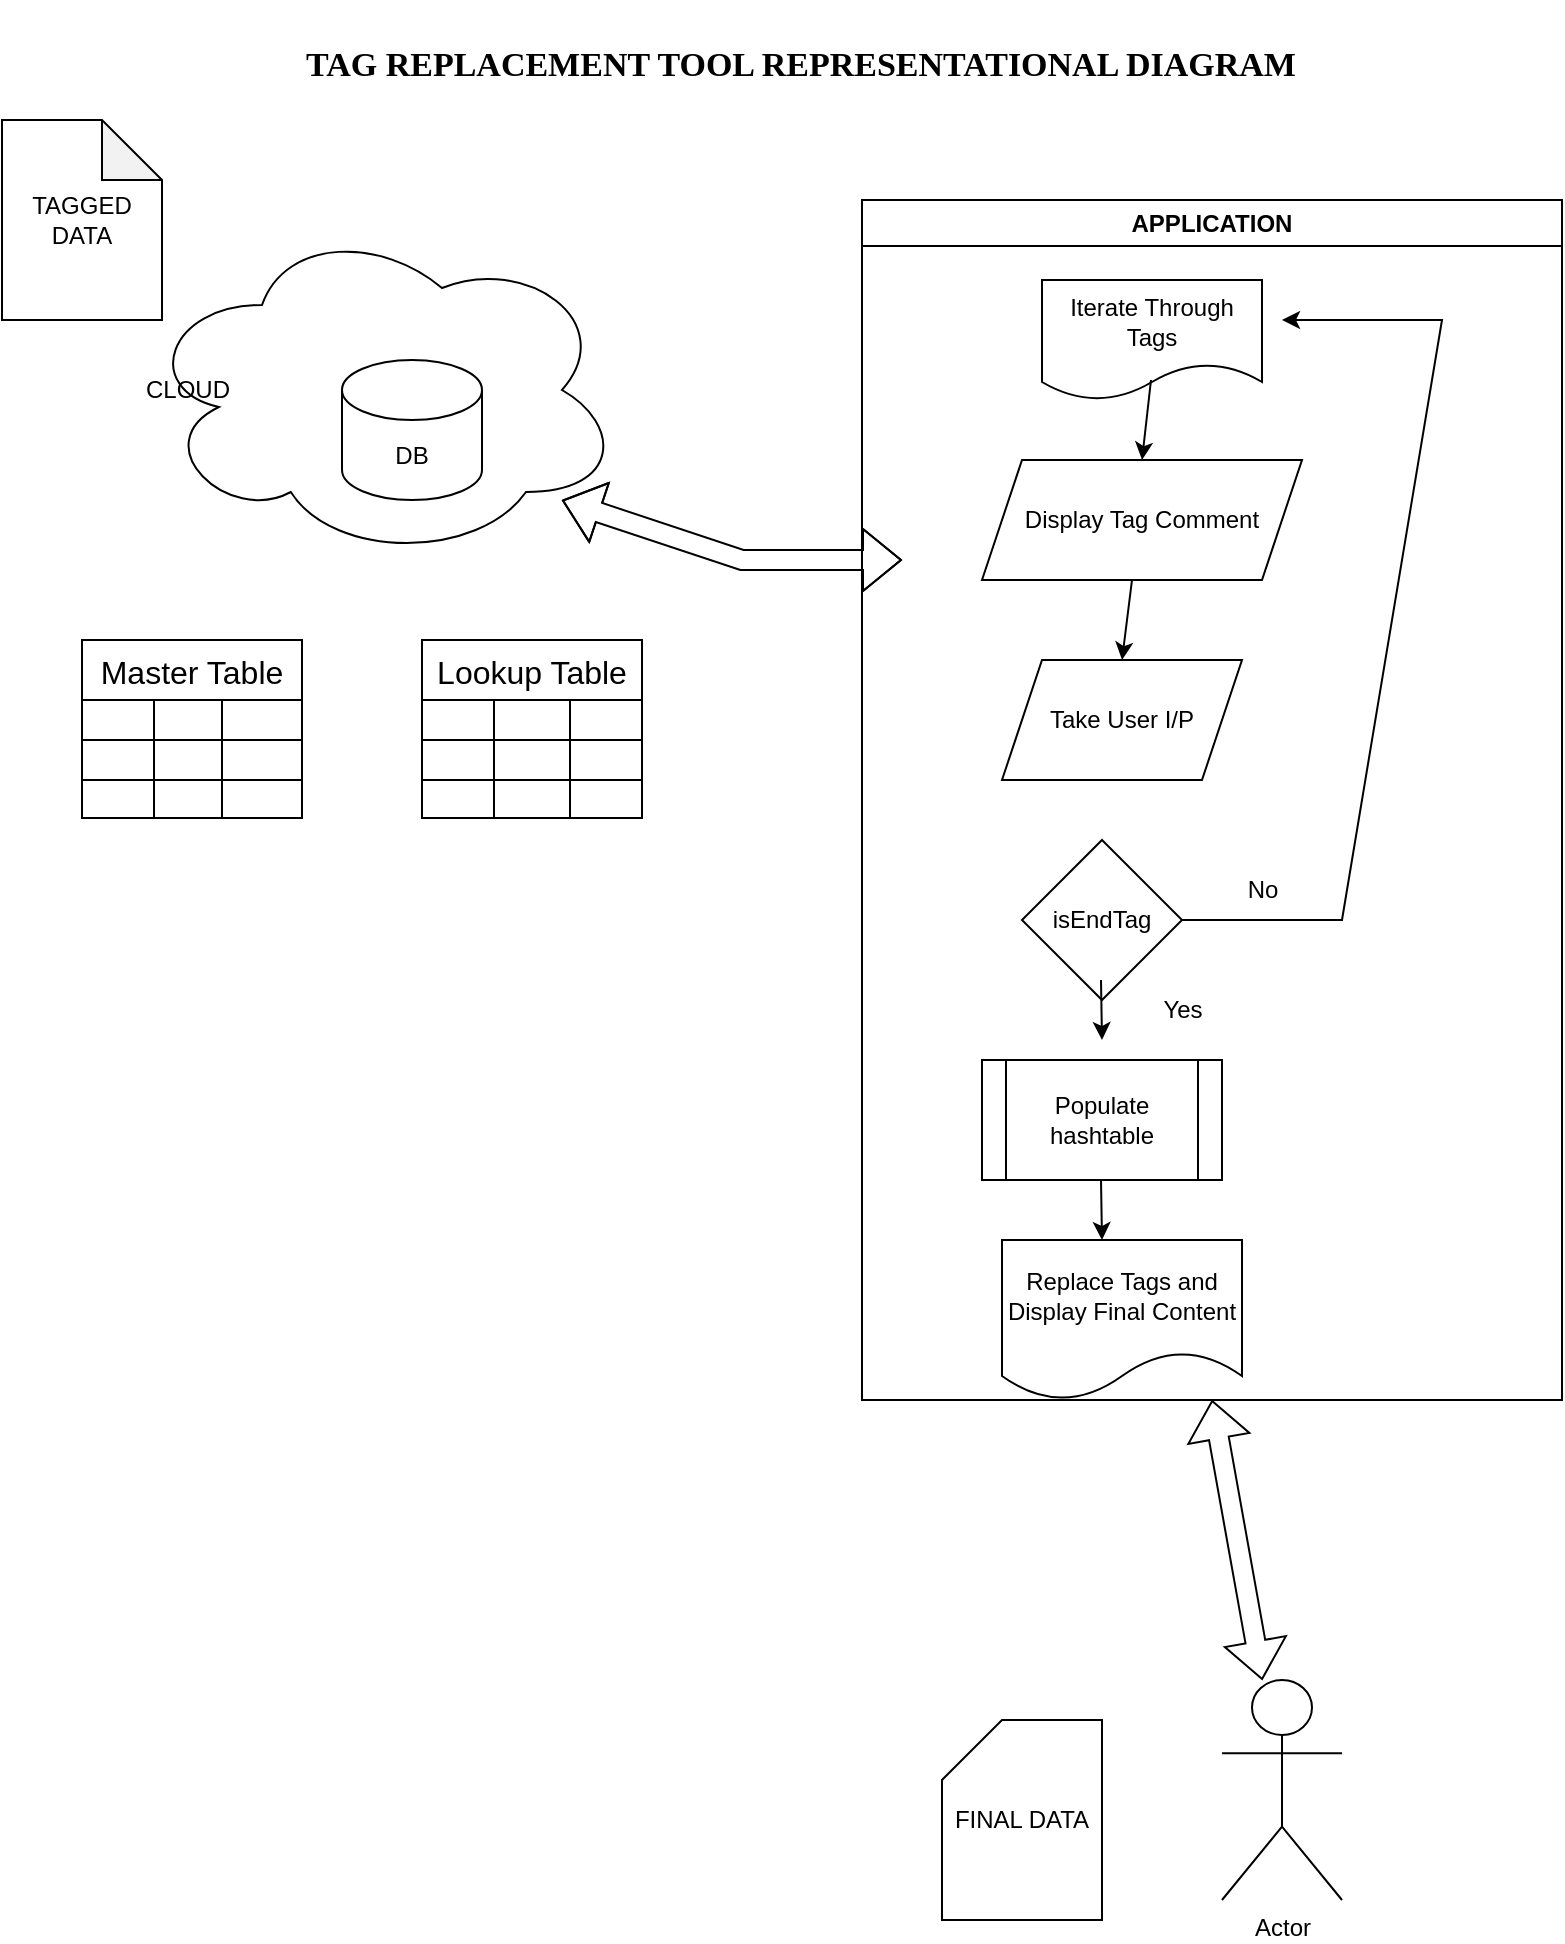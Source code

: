 <mxfile version="26.2.5">
  <diagram name="Page-1" id="b9MQAq3G-YwtCbmIQPJZ">
    <mxGraphModel dx="1556" dy="904" grid="1" gridSize="10" guides="1" tooltips="1" connect="1" arrows="1" fold="1" page="1" pageScale="1" pageWidth="850" pageHeight="1100" math="0" shadow="0">
      <root>
        <mxCell id="0" />
        <mxCell id="1" parent="0" />
        <mxCell id="V3eCF3sffz6E1XjTLxn0-2" value="Actor" style="shape=umlActor;verticalLabelPosition=bottom;verticalAlign=top;html=1;outlineConnect=0;" parent="1" vertex="1">
          <mxGeometry x="620" y="850" width="60" height="110" as="geometry" />
        </mxCell>
        <mxCell id="V3eCF3sffz6E1XjTLxn0-3" value="CLOUD" style="ellipse;shape=cloud;whiteSpace=wrap;html=1;align=left;" parent="1" vertex="1">
          <mxGeometry x="80" y="120" width="240" height="170" as="geometry" />
        </mxCell>
        <mxCell id="V3eCF3sffz6E1XjTLxn0-1" value="DB" style="shape=cylinder3;whiteSpace=wrap;html=1;boundedLbl=1;backgroundOutline=1;size=15;" parent="1" vertex="1">
          <mxGeometry x="180" y="190" width="70" height="70" as="geometry" />
        </mxCell>
        <mxCell id="V3eCF3sffz6E1XjTLxn0-4" value="" style="shape=flexArrow;endArrow=classic;startArrow=classic;html=1;rounded=0;entryX=0.875;entryY=0.824;entryDx=0;entryDy=0;entryPerimeter=0;" parent="1" target="V3eCF3sffz6E1XjTLxn0-3" edge="1">
          <mxGeometry width="100" height="100" relative="1" as="geometry">
            <mxPoint x="460" y="290" as="sourcePoint" />
            <mxPoint x="425" y="250" as="targetPoint" />
            <Array as="points">
              <mxPoint x="380" y="290" />
            </Array>
          </mxGeometry>
        </mxCell>
        <mxCell id="V3eCF3sffz6E1XjTLxn0-5" value="APPLICATION" style="swimlane;whiteSpace=wrap;html=1;startSize=23;" parent="1" vertex="1">
          <mxGeometry x="440" y="110" width="350" height="600" as="geometry" />
        </mxCell>
        <mxCell id="V3eCF3sffz6E1XjTLxn0-9" value="Iterate Through Tags" style="shape=document;whiteSpace=wrap;html=1;boundedLbl=1;" parent="V3eCF3sffz6E1XjTLxn0-5" vertex="1">
          <mxGeometry x="90" y="40" width="110" height="60" as="geometry" />
        </mxCell>
        <mxCell id="V3eCF3sffz6E1XjTLxn0-10" value="Display Tag Comment" style="shape=parallelogram;perimeter=parallelogramPerimeter;whiteSpace=wrap;html=1;fixedSize=1;" parent="V3eCF3sffz6E1XjTLxn0-5" vertex="1">
          <mxGeometry x="60" y="130" width="160" height="60" as="geometry" />
        </mxCell>
        <mxCell id="V3eCF3sffz6E1XjTLxn0-11" value="Take User I/P" style="shape=parallelogram;perimeter=parallelogramPerimeter;whiteSpace=wrap;html=1;fixedSize=1;" parent="V3eCF3sffz6E1XjTLxn0-5" vertex="1">
          <mxGeometry x="70" y="230" width="120" height="60" as="geometry" />
        </mxCell>
        <mxCell id="V3eCF3sffz6E1XjTLxn0-12" value="" style="endArrow=classic;html=1;rounded=0;entryX=0.5;entryY=0;entryDx=0;entryDy=0;" parent="V3eCF3sffz6E1XjTLxn0-5" target="V3eCF3sffz6E1XjTLxn0-10" edge="1">
          <mxGeometry width="50" height="50" relative="1" as="geometry">
            <mxPoint x="144.5" y="90" as="sourcePoint" />
            <mxPoint x="144.5" y="160" as="targetPoint" />
          </mxGeometry>
        </mxCell>
        <mxCell id="V3eCF3sffz6E1XjTLxn0-15" value="" style="endArrow=classic;html=1;rounded=0;entryX=0.5;entryY=0;entryDx=0;entryDy=0;" parent="V3eCF3sffz6E1XjTLxn0-5" target="V3eCF3sffz6E1XjTLxn0-11" edge="1">
          <mxGeometry width="50" height="50" relative="1" as="geometry">
            <mxPoint x="135" y="190" as="sourcePoint" />
            <mxPoint x="155" y="280" as="targetPoint" />
          </mxGeometry>
        </mxCell>
        <mxCell id="V3eCF3sffz6E1XjTLxn0-16" value="isEndTag" style="rhombus;whiteSpace=wrap;html=1;" parent="V3eCF3sffz6E1XjTLxn0-5" vertex="1">
          <mxGeometry x="80" y="320" width="80" height="80" as="geometry" />
        </mxCell>
        <mxCell id="V3eCF3sffz6E1XjTLxn0-17" value="" style="endArrow=classic;html=1;rounded=0;exitX=1;exitY=0.5;exitDx=0;exitDy=0;" parent="V3eCF3sffz6E1XjTLxn0-5" source="V3eCF3sffz6E1XjTLxn0-16" edge="1">
          <mxGeometry width="50" height="50" relative="1" as="geometry">
            <mxPoint x="200" y="380" as="sourcePoint" />
            <mxPoint x="210" y="60" as="targetPoint" />
            <Array as="points">
              <mxPoint x="240" y="360" />
              <mxPoint x="290" y="60" />
            </Array>
          </mxGeometry>
        </mxCell>
        <mxCell id="V3eCF3sffz6E1XjTLxn0-20" value="Populate hashtable" style="shape=process;whiteSpace=wrap;html=1;backgroundOutline=1;" parent="V3eCF3sffz6E1XjTLxn0-5" vertex="1">
          <mxGeometry x="60" y="430" width="120" height="60" as="geometry" />
        </mxCell>
        <mxCell id="V3eCF3sffz6E1XjTLxn0-23" value="Replace Tags and Display Final Content" style="shape=document;whiteSpace=wrap;html=1;boundedLbl=1;" parent="V3eCF3sffz6E1XjTLxn0-5" vertex="1">
          <mxGeometry x="70" y="520" width="120" height="80" as="geometry" />
        </mxCell>
        <mxCell id="V3eCF3sffz6E1XjTLxn0-24" value="" style="endArrow=classic;html=1;rounded=0;" parent="V3eCF3sffz6E1XjTLxn0-5" edge="1">
          <mxGeometry width="50" height="50" relative="1" as="geometry">
            <mxPoint x="119.5" y="490" as="sourcePoint" />
            <mxPoint x="120" y="520" as="targetPoint" />
          </mxGeometry>
        </mxCell>
        <mxCell id="V3eCF3sffz6E1XjTLxn0-25" value="" style="endArrow=classic;html=1;rounded=0;" parent="V3eCF3sffz6E1XjTLxn0-5" edge="1">
          <mxGeometry width="50" height="50" relative="1" as="geometry">
            <mxPoint x="119.5" y="390" as="sourcePoint" />
            <mxPoint x="120" y="420" as="targetPoint" />
          </mxGeometry>
        </mxCell>
        <mxCell id="V3eCF3sffz6E1XjTLxn0-26" value="No" style="text;html=1;align=center;verticalAlign=middle;resizable=0;points=[];autosize=1;strokeColor=none;fillColor=none;" parent="V3eCF3sffz6E1XjTLxn0-5" vertex="1">
          <mxGeometry x="180" y="330" width="40" height="30" as="geometry" />
        </mxCell>
        <mxCell id="V3eCF3sffz6E1XjTLxn0-27" value="Yes" style="text;html=1;align=center;verticalAlign=middle;resizable=0;points=[];autosize=1;strokeColor=none;fillColor=none;" parent="V3eCF3sffz6E1XjTLxn0-5" vertex="1">
          <mxGeometry x="140" y="390" width="40" height="30" as="geometry" />
        </mxCell>
        <mxCell id="V3eCF3sffz6E1XjTLxn0-6" value="" style="shape=flexArrow;endArrow=classic;startArrow=classic;html=1;rounded=0;entryX=0.5;entryY=1;entryDx=0;entryDy=0;" parent="1" source="V3eCF3sffz6E1XjTLxn0-2" target="V3eCF3sffz6E1XjTLxn0-5" edge="1">
          <mxGeometry width="100" height="100" relative="1" as="geometry">
            <mxPoint x="730" y="570" as="sourcePoint" />
            <mxPoint x="650" y="440" as="targetPoint" />
          </mxGeometry>
        </mxCell>
        <mxCell id="V3eCF3sffz6E1XjTLxn0-7" value="TAGGED&lt;br&gt;DATA" style="shape=note;whiteSpace=wrap;html=1;backgroundOutline=1;darkOpacity=0.05;" parent="1" vertex="1">
          <mxGeometry x="10" y="70" width="80" height="100" as="geometry" />
        </mxCell>
        <mxCell id="V3eCF3sffz6E1XjTLxn0-8" value="FINAL DATA" style="shape=card;whiteSpace=wrap;html=1;" parent="1" vertex="1">
          <mxGeometry x="480" y="870" width="80" height="100" as="geometry" />
        </mxCell>
        <mxCell id="V3eCF3sffz6E1XjTLxn0-28" value="Master Table" style="shape=table;startSize=30;container=1;collapsible=0;childLayout=tableLayout;strokeColor=default;fontSize=16;" parent="1" vertex="1">
          <mxGeometry x="50" y="330" width="110" height="89" as="geometry" />
        </mxCell>
        <mxCell id="V3eCF3sffz6E1XjTLxn0-29" value="" style="shape=tableRow;horizontal=0;startSize=0;swimlaneHead=0;swimlaneBody=0;strokeColor=inherit;top=0;left=0;bottom=0;right=0;collapsible=0;dropTarget=0;fillColor=none;points=[[0,0.5],[1,0.5]];portConstraint=eastwest;fontSize=16;" parent="V3eCF3sffz6E1XjTLxn0-28" vertex="1">
          <mxGeometry y="30" width="110" height="20" as="geometry" />
        </mxCell>
        <mxCell id="V3eCF3sffz6E1XjTLxn0-30" value="" style="shape=partialRectangle;html=1;whiteSpace=wrap;connectable=0;strokeColor=inherit;overflow=hidden;fillColor=none;top=0;left=0;bottom=0;right=0;pointerEvents=1;fontSize=16;" parent="V3eCF3sffz6E1XjTLxn0-29" vertex="1">
          <mxGeometry width="36" height="20" as="geometry">
            <mxRectangle width="36" height="20" as="alternateBounds" />
          </mxGeometry>
        </mxCell>
        <mxCell id="V3eCF3sffz6E1XjTLxn0-31" value="" style="shape=partialRectangle;html=1;whiteSpace=wrap;connectable=0;strokeColor=inherit;overflow=hidden;fillColor=none;top=0;left=0;bottom=0;right=0;pointerEvents=1;fontSize=16;" parent="V3eCF3sffz6E1XjTLxn0-29" vertex="1">
          <mxGeometry x="36" width="34" height="20" as="geometry">
            <mxRectangle width="34" height="20" as="alternateBounds" />
          </mxGeometry>
        </mxCell>
        <mxCell id="V3eCF3sffz6E1XjTLxn0-32" value="" style="shape=partialRectangle;html=1;whiteSpace=wrap;connectable=0;strokeColor=inherit;overflow=hidden;fillColor=none;top=0;left=0;bottom=0;right=0;pointerEvents=1;fontSize=16;" parent="V3eCF3sffz6E1XjTLxn0-29" vertex="1">
          <mxGeometry x="70" width="40" height="20" as="geometry">
            <mxRectangle width="40" height="20" as="alternateBounds" />
          </mxGeometry>
        </mxCell>
        <mxCell id="V3eCF3sffz6E1XjTLxn0-33" value="" style="shape=tableRow;horizontal=0;startSize=0;swimlaneHead=0;swimlaneBody=0;strokeColor=inherit;top=0;left=0;bottom=0;right=0;collapsible=0;dropTarget=0;fillColor=none;points=[[0,0.5],[1,0.5]];portConstraint=eastwest;fontSize=16;" parent="V3eCF3sffz6E1XjTLxn0-28" vertex="1">
          <mxGeometry y="50" width="110" height="20" as="geometry" />
        </mxCell>
        <mxCell id="V3eCF3sffz6E1XjTLxn0-34" value="" style="shape=partialRectangle;html=1;whiteSpace=wrap;connectable=0;strokeColor=inherit;overflow=hidden;fillColor=none;top=0;left=0;bottom=0;right=0;pointerEvents=1;fontSize=16;" parent="V3eCF3sffz6E1XjTLxn0-33" vertex="1">
          <mxGeometry width="36" height="20" as="geometry">
            <mxRectangle width="36" height="20" as="alternateBounds" />
          </mxGeometry>
        </mxCell>
        <mxCell id="V3eCF3sffz6E1XjTLxn0-35" value="" style="shape=partialRectangle;html=1;whiteSpace=wrap;connectable=0;strokeColor=inherit;overflow=hidden;fillColor=none;top=0;left=0;bottom=0;right=0;pointerEvents=1;fontSize=16;" parent="V3eCF3sffz6E1XjTLxn0-33" vertex="1">
          <mxGeometry x="36" width="34" height="20" as="geometry">
            <mxRectangle width="34" height="20" as="alternateBounds" />
          </mxGeometry>
        </mxCell>
        <mxCell id="V3eCF3sffz6E1XjTLxn0-36" value="" style="shape=partialRectangle;html=1;whiteSpace=wrap;connectable=0;strokeColor=inherit;overflow=hidden;fillColor=none;top=0;left=0;bottom=0;right=0;pointerEvents=1;fontSize=16;" parent="V3eCF3sffz6E1XjTLxn0-33" vertex="1">
          <mxGeometry x="70" width="40" height="20" as="geometry">
            <mxRectangle width="40" height="20" as="alternateBounds" />
          </mxGeometry>
        </mxCell>
        <mxCell id="V3eCF3sffz6E1XjTLxn0-37" value="" style="shape=tableRow;horizontal=0;startSize=0;swimlaneHead=0;swimlaneBody=0;strokeColor=inherit;top=0;left=0;bottom=0;right=0;collapsible=0;dropTarget=0;fillColor=none;points=[[0,0.5],[1,0.5]];portConstraint=eastwest;fontSize=16;" parent="V3eCF3sffz6E1XjTLxn0-28" vertex="1">
          <mxGeometry y="70" width="110" height="19" as="geometry" />
        </mxCell>
        <mxCell id="V3eCF3sffz6E1XjTLxn0-38" value="" style="shape=partialRectangle;html=1;whiteSpace=wrap;connectable=0;strokeColor=inherit;overflow=hidden;fillColor=none;top=0;left=0;bottom=0;right=0;pointerEvents=1;fontSize=16;" parent="V3eCF3sffz6E1XjTLxn0-37" vertex="1">
          <mxGeometry width="36" height="19" as="geometry">
            <mxRectangle width="36" height="19" as="alternateBounds" />
          </mxGeometry>
        </mxCell>
        <mxCell id="V3eCF3sffz6E1XjTLxn0-39" value="" style="shape=partialRectangle;html=1;whiteSpace=wrap;connectable=0;strokeColor=inherit;overflow=hidden;fillColor=none;top=0;left=0;bottom=0;right=0;pointerEvents=1;fontSize=16;" parent="V3eCF3sffz6E1XjTLxn0-37" vertex="1">
          <mxGeometry x="36" width="34" height="19" as="geometry">
            <mxRectangle width="34" height="19" as="alternateBounds" />
          </mxGeometry>
        </mxCell>
        <mxCell id="V3eCF3sffz6E1XjTLxn0-40" value="" style="shape=partialRectangle;html=1;whiteSpace=wrap;connectable=0;strokeColor=inherit;overflow=hidden;fillColor=none;top=0;left=0;bottom=0;right=0;pointerEvents=1;fontSize=16;" parent="V3eCF3sffz6E1XjTLxn0-37" vertex="1">
          <mxGeometry x="70" width="40" height="19" as="geometry">
            <mxRectangle width="40" height="19" as="alternateBounds" />
          </mxGeometry>
        </mxCell>
        <mxCell id="V3eCF3sffz6E1XjTLxn0-41" value="Lookup Table" style="shape=table;startSize=30;container=1;collapsible=0;childLayout=tableLayout;strokeColor=default;fontSize=16;" parent="1" vertex="1">
          <mxGeometry x="220" y="330" width="110" height="89" as="geometry" />
        </mxCell>
        <mxCell id="V3eCF3sffz6E1XjTLxn0-42" value="" style="shape=tableRow;horizontal=0;startSize=0;swimlaneHead=0;swimlaneBody=0;strokeColor=inherit;top=0;left=0;bottom=0;right=0;collapsible=0;dropTarget=0;fillColor=none;points=[[0,0.5],[1,0.5]];portConstraint=eastwest;fontSize=16;" parent="V3eCF3sffz6E1XjTLxn0-41" vertex="1">
          <mxGeometry y="30" width="110" height="20" as="geometry" />
        </mxCell>
        <mxCell id="V3eCF3sffz6E1XjTLxn0-43" value="" style="shape=partialRectangle;html=1;whiteSpace=wrap;connectable=0;strokeColor=inherit;overflow=hidden;fillColor=none;top=0;left=0;bottom=0;right=0;pointerEvents=1;fontSize=16;" parent="V3eCF3sffz6E1XjTLxn0-42" vertex="1">
          <mxGeometry width="36" height="20" as="geometry">
            <mxRectangle width="36" height="20" as="alternateBounds" />
          </mxGeometry>
        </mxCell>
        <mxCell id="V3eCF3sffz6E1XjTLxn0-44" value="" style="shape=partialRectangle;html=1;whiteSpace=wrap;connectable=0;strokeColor=inherit;overflow=hidden;fillColor=none;top=0;left=0;bottom=0;right=0;pointerEvents=1;fontSize=16;" parent="V3eCF3sffz6E1XjTLxn0-42" vertex="1">
          <mxGeometry x="36" width="38" height="20" as="geometry">
            <mxRectangle width="38" height="20" as="alternateBounds" />
          </mxGeometry>
        </mxCell>
        <mxCell id="V3eCF3sffz6E1XjTLxn0-45" value="" style="shape=partialRectangle;html=1;whiteSpace=wrap;connectable=0;strokeColor=inherit;overflow=hidden;fillColor=none;top=0;left=0;bottom=0;right=0;pointerEvents=1;fontSize=16;" parent="V3eCF3sffz6E1XjTLxn0-42" vertex="1">
          <mxGeometry x="74" width="36" height="20" as="geometry">
            <mxRectangle width="36" height="20" as="alternateBounds" />
          </mxGeometry>
        </mxCell>
        <mxCell id="V3eCF3sffz6E1XjTLxn0-46" value="" style="shape=tableRow;horizontal=0;startSize=0;swimlaneHead=0;swimlaneBody=0;strokeColor=inherit;top=0;left=0;bottom=0;right=0;collapsible=0;dropTarget=0;fillColor=none;points=[[0,0.5],[1,0.5]];portConstraint=eastwest;fontSize=16;" parent="V3eCF3sffz6E1XjTLxn0-41" vertex="1">
          <mxGeometry y="50" width="110" height="20" as="geometry" />
        </mxCell>
        <mxCell id="V3eCF3sffz6E1XjTLxn0-47" value="" style="shape=partialRectangle;html=1;whiteSpace=wrap;connectable=0;strokeColor=inherit;overflow=hidden;fillColor=none;top=0;left=0;bottom=0;right=0;pointerEvents=1;fontSize=16;" parent="V3eCF3sffz6E1XjTLxn0-46" vertex="1">
          <mxGeometry width="36" height="20" as="geometry">
            <mxRectangle width="36" height="20" as="alternateBounds" />
          </mxGeometry>
        </mxCell>
        <mxCell id="V3eCF3sffz6E1XjTLxn0-48" value="" style="shape=partialRectangle;html=1;whiteSpace=wrap;connectable=0;strokeColor=inherit;overflow=hidden;fillColor=none;top=0;left=0;bottom=0;right=0;pointerEvents=1;fontSize=16;" parent="V3eCF3sffz6E1XjTLxn0-46" vertex="1">
          <mxGeometry x="36" width="38" height="20" as="geometry">
            <mxRectangle width="38" height="20" as="alternateBounds" />
          </mxGeometry>
        </mxCell>
        <mxCell id="V3eCF3sffz6E1XjTLxn0-49" value="" style="shape=partialRectangle;html=1;whiteSpace=wrap;connectable=0;strokeColor=inherit;overflow=hidden;fillColor=none;top=0;left=0;bottom=0;right=0;pointerEvents=1;fontSize=16;" parent="V3eCF3sffz6E1XjTLxn0-46" vertex="1">
          <mxGeometry x="74" width="36" height="20" as="geometry">
            <mxRectangle width="36" height="20" as="alternateBounds" />
          </mxGeometry>
        </mxCell>
        <mxCell id="V3eCF3sffz6E1XjTLxn0-50" value="" style="shape=tableRow;horizontal=0;startSize=0;swimlaneHead=0;swimlaneBody=0;strokeColor=inherit;top=0;left=0;bottom=0;right=0;collapsible=0;dropTarget=0;fillColor=none;points=[[0,0.5],[1,0.5]];portConstraint=eastwest;fontSize=16;" parent="V3eCF3sffz6E1XjTLxn0-41" vertex="1">
          <mxGeometry y="70" width="110" height="19" as="geometry" />
        </mxCell>
        <mxCell id="V3eCF3sffz6E1XjTLxn0-51" value="" style="shape=partialRectangle;html=1;whiteSpace=wrap;connectable=0;strokeColor=inherit;overflow=hidden;fillColor=none;top=0;left=0;bottom=0;right=0;pointerEvents=1;fontSize=16;" parent="V3eCF3sffz6E1XjTLxn0-50" vertex="1">
          <mxGeometry width="36" height="19" as="geometry">
            <mxRectangle width="36" height="19" as="alternateBounds" />
          </mxGeometry>
        </mxCell>
        <mxCell id="V3eCF3sffz6E1XjTLxn0-52" value="" style="shape=partialRectangle;html=1;whiteSpace=wrap;connectable=0;strokeColor=inherit;overflow=hidden;fillColor=none;top=0;left=0;bottom=0;right=0;pointerEvents=1;fontSize=16;" parent="V3eCF3sffz6E1XjTLxn0-50" vertex="1">
          <mxGeometry x="36" width="38" height="19" as="geometry">
            <mxRectangle width="38" height="19" as="alternateBounds" />
          </mxGeometry>
        </mxCell>
        <mxCell id="V3eCF3sffz6E1XjTLxn0-53" value="" style="shape=partialRectangle;html=1;whiteSpace=wrap;connectable=0;strokeColor=inherit;overflow=hidden;fillColor=none;top=0;left=0;bottom=0;right=0;pointerEvents=1;fontSize=16;" parent="V3eCF3sffz6E1XjTLxn0-50" vertex="1">
          <mxGeometry x="74" width="36" height="19" as="geometry">
            <mxRectangle width="36" height="19" as="alternateBounds" />
          </mxGeometry>
        </mxCell>
        <mxCell id="rBa77nx4yL_BIqp3_fh--1" value="&lt;h2&gt;&lt;b&gt;&lt;font face=&quot;Lucida Console&quot; style=&quot;font-size: 17px;&quot;&gt;TAG REPLACEMENT TOOL REPRESENTATIONAL DIAGRAM&lt;/font&gt;&lt;/b&gt;&lt;/h2&gt;" style="text;whiteSpace=wrap;html=1;" vertex="1" parent="1">
          <mxGeometry x="160" y="10" width="500" height="40" as="geometry" />
        </mxCell>
      </root>
    </mxGraphModel>
  </diagram>
</mxfile>
